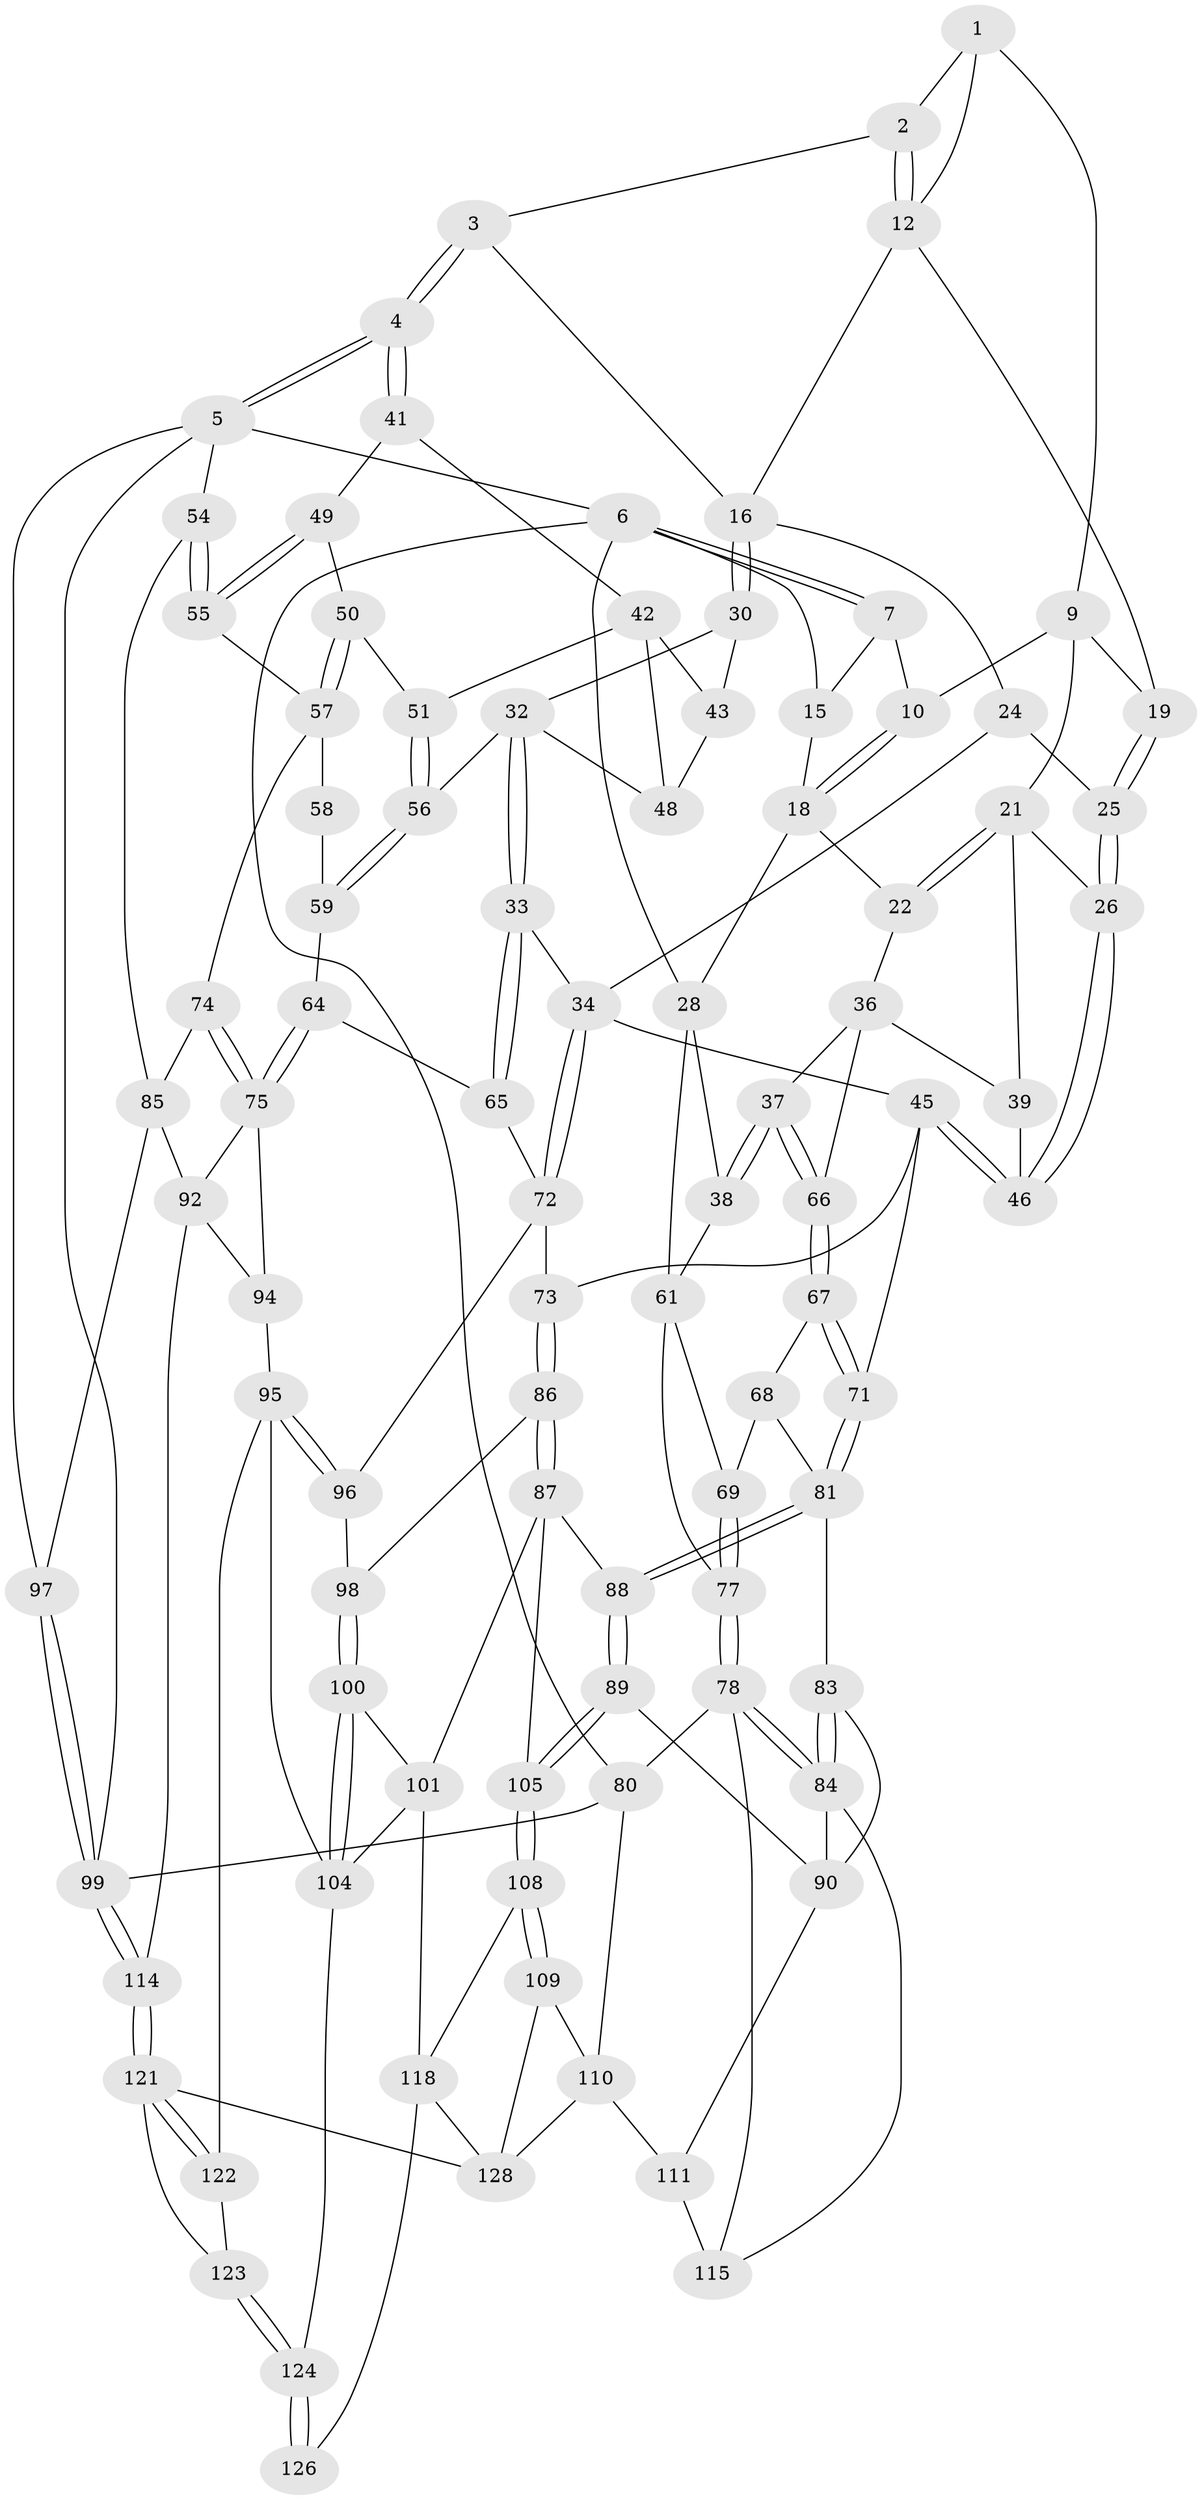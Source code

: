 // Generated by graph-tools (version 1.1) at 2025/52/02/27/25 19:52:41]
// undirected, 91 vertices, 200 edges
graph export_dot {
graph [start="1"]
  node [color=gray90,style=filled];
  1 [pos="+0.2977533232133824+0",super="+8"];
  2 [pos="+0.5134354324933109+0"];
  3 [pos="+0.8281030180488949+0"];
  4 [pos="+1+0"];
  5 [pos="+1+0",super="+53"];
  6 [pos="+0+0",super="+14"];
  7 [pos="+0.2473154671719689+0",super="+11"];
  9 [pos="+0.2264850875923609+0.1062885952763897",super="+20"];
  10 [pos="+0.2217680715342965+0.10706496435603514"];
  12 [pos="+0.4882352756425077+0.0851155840995865",super="+13"];
  15 [pos="+0.05981677957731306+0.05336334397382351"];
  16 [pos="+0.6040394232733782+0.14711764551502632",super="+17"];
  18 [pos="+0.1796017103188863+0.1390537884265378",super="+23"];
  19 [pos="+0.36312053885436607+0.1176219776099977"];
  21 [pos="+0.26460732819896454+0.20960292464389857",super="+27"];
  22 [pos="+0.23054049786286163+0.19684283712198958"];
  24 [pos="+0.4653950903566304+0.1982487041648675"];
  25 [pos="+0.3686481223347198+0.20610500426006134"];
  26 [pos="+0.3606391068926569+0.23313724419569992"];
  28 [pos="+0.10722461279284445+0.27355654652975003",super="+29"];
  30 [pos="+0.6092326864761939+0.15704773506664607",super="+31"];
  32 [pos="+0.6043693432192124+0.3108690709208028",super="+52"];
  33 [pos="+0.5895300635358872+0.3262596068701875"];
  34 [pos="+0.5479310492438613+0.34321837206087147",super="+35"];
  36 [pos="+0.22765380171588062+0.21651200526173187",super="+40"];
  37 [pos="+0.1739638414064272+0.3277049223658241"];
  38 [pos="+0.11435491499063277+0.2963409219681677"];
  39 [pos="+0.23554066465892945+0.331301116788136"];
  41 [pos="+1+0"];
  42 [pos="+0.912878289466913+0.09205711655692055",super="+47"];
  43 [pos="+0.8186670263826534+0.13140014206414274",super="+44"];
  45 [pos="+0.4346005859442124+0.33987006385025553",super="+70"];
  46 [pos="+0.3794983553318629+0.27863320706166655"];
  48 [pos="+0.7672924417186789+0.2663020043876959"];
  49 [pos="+0.9781312046080697+0.2994332300860955"];
  50 [pos="+0.8815507516733719+0.32333293750945813"];
  51 [pos="+0.8631665902832744+0.2747029008154545"];
  54 [pos="+1+0.45445066148047214"];
  55 [pos="+1+0.43076498773077276"];
  56 [pos="+0.7465432456506+0.3510473593182207"];
  57 [pos="+0.8980468151396584+0.38182559493806456",super="+60"];
  58 [pos="+0.8764571811551695+0.38636157010103345"];
  59 [pos="+0.7684216996002737+0.38832445494817336",super="+63"];
  61 [pos="+0.08198188283067817+0.3346901623146295",super="+62"];
  64 [pos="+0.7368492698519157+0.524853716806272"];
  65 [pos="+0.7258849005213585+0.5223739096648605"];
  66 [pos="+0.21684827713039348+0.35410443295450356"];
  67 [pos="+0.2292980921879477+0.386256306267139"];
  68 [pos="+0.05867659797359557+0.46059167494289066"];
  69 [pos="+0.03817164978648526+0.45234864048284346"];
  71 [pos="+0.2644336775091145+0.4361390840741993"];
  72 [pos="+0.5375509846126758+0.4268252976174787",super="+76"];
  73 [pos="+0.38555892687968785+0.5563963097637121"];
  74 [pos="+0.9182434270877837+0.4601986861630474"];
  75 [pos="+0.7818615609137805+0.5634943878010097",super="+93"];
  77 [pos="+0+0.5463558652565208"];
  78 [pos="+0+0.5851720370081245",super="+79"];
  80 [pos="+0+1"];
  81 [pos="+0.18549688323795221+0.5277008385474821",super="+82"];
  83 [pos="+0.09404404439577865+0.5796626633015358"];
  84 [pos="+0+0.6313497918468891",super="+107"];
  85 [pos="+0.9370866350150632+0.5934337840867495",super="+91"];
  86 [pos="+0.3900148292138475+0.5786757972441305"];
  87 [pos="+0.27466937698866195+0.6585461049972389",super="+102"];
  88 [pos="+0.2248458675644718+0.6592709990242797"];
  89 [pos="+0.21509753700974646+0.6674070884427296"];
  90 [pos="+0.15647485049788248+0.6899242918723119",super="+106"];
  92 [pos="+0.845154455885478+0.6619783868219964",super="+113"];
  94 [pos="+0.6431245827513442+0.733961472524025"];
  95 [pos="+0.5969329188405834+0.7251564084066145",super="+103"];
  96 [pos="+0.5463473193585207+0.6246761901293311"];
  97 [pos="+1+0.7401743095597764"];
  98 [pos="+0.44104869093003346+0.613460597072409"];
  99 [pos="+1+1"];
  100 [pos="+0.41806983434957523+0.7207395080249993"];
  101 [pos="+0.3482506496065466+0.7627595539376865",super="+117"];
  104 [pos="+0.48895502864788787+0.8072573231171704",super="+120"];
  105 [pos="+0.2450788527103641+0.8116965900950599"];
  108 [pos="+0.23691086094584157+0.836292085369717"];
  109 [pos="+0.19412192110023507+0.8609233571653322"];
  110 [pos="+0.1610448166964253+0.8580398747063981",super="+130"];
  111 [pos="+0.14241887180768184+0.8415905171159336",super="+112"];
  114 [pos="+0.9569615826890452+1"];
  115 [pos="+0+0.8417845684157587",super="+116"];
  118 [pos="+0.34037579015741887+0.8628495827246875",super="+119"];
  121 [pos="+0.9027863874667881+1",super="+127"];
  122 [pos="+0.569475197203938+0.8609321196616075"];
  123 [pos="+0.45841548508615015+0.9762121818934046"];
  124 [pos="+0.45475099751677617+0.961661515106844",super="+125"];
  126 [pos="+0.35199963658604744+0.8689678271439238"];
  128 [pos="+0.30786768931933295+1",super="+129"];
  1 -- 2;
  1 -- 12;
  1 -- 9;
  2 -- 3;
  2 -- 12;
  2 -- 12;
  3 -- 4;
  3 -- 4;
  3 -- 16;
  4 -- 5;
  4 -- 5;
  4 -- 41;
  4 -- 41;
  5 -- 6;
  5 -- 99;
  5 -- 97;
  5 -- 54;
  6 -- 7;
  6 -- 7;
  6 -- 80;
  6 -- 28;
  6 -- 15;
  7 -- 10;
  7 -- 15;
  9 -- 10;
  9 -- 19;
  9 -- 21;
  10 -- 18;
  10 -- 18;
  12 -- 16;
  12 -- 19;
  15 -- 18;
  16 -- 30;
  16 -- 30;
  16 -- 24;
  18 -- 28;
  18 -- 22;
  19 -- 25;
  19 -- 25;
  21 -- 22;
  21 -- 22;
  21 -- 26;
  21 -- 39;
  22 -- 36;
  24 -- 25;
  24 -- 34;
  25 -- 26;
  25 -- 26;
  26 -- 46;
  26 -- 46;
  28 -- 38;
  28 -- 61;
  30 -- 43 [weight=2];
  30 -- 32;
  32 -- 33;
  32 -- 33;
  32 -- 48;
  32 -- 56;
  33 -- 34;
  33 -- 65;
  33 -- 65;
  34 -- 72;
  34 -- 72;
  34 -- 45;
  36 -- 37;
  36 -- 66;
  36 -- 39;
  37 -- 38;
  37 -- 38;
  37 -- 66;
  37 -- 66;
  38 -- 61;
  39 -- 46;
  41 -- 42;
  41 -- 49;
  42 -- 43;
  42 -- 48;
  42 -- 51;
  43 -- 48;
  45 -- 46;
  45 -- 46;
  45 -- 73;
  45 -- 71;
  49 -- 50;
  49 -- 55;
  49 -- 55;
  50 -- 51;
  50 -- 57;
  50 -- 57;
  51 -- 56;
  51 -- 56;
  54 -- 55;
  54 -- 55;
  54 -- 85;
  55 -- 57;
  56 -- 59;
  56 -- 59;
  57 -- 58;
  57 -- 74;
  58 -- 59 [weight=2];
  59 -- 64;
  61 -- 69;
  61 -- 77;
  64 -- 65;
  64 -- 75;
  64 -- 75;
  65 -- 72;
  66 -- 67;
  66 -- 67;
  67 -- 68;
  67 -- 71;
  67 -- 71;
  68 -- 69;
  68 -- 81;
  69 -- 77;
  69 -- 77;
  71 -- 81;
  71 -- 81;
  72 -- 73;
  72 -- 96;
  73 -- 86;
  73 -- 86;
  74 -- 75;
  74 -- 75;
  74 -- 85;
  75 -- 92;
  75 -- 94;
  77 -- 78;
  77 -- 78;
  78 -- 84;
  78 -- 84;
  78 -- 80;
  78 -- 115;
  80 -- 99;
  80 -- 110;
  81 -- 88;
  81 -- 88;
  81 -- 83;
  83 -- 84;
  83 -- 84;
  83 -- 90;
  84 -- 115;
  84 -- 90;
  85 -- 97;
  85 -- 92;
  86 -- 87;
  86 -- 87;
  86 -- 98;
  87 -- 88;
  87 -- 105;
  87 -- 101;
  88 -- 89;
  88 -- 89;
  89 -- 90;
  89 -- 105;
  89 -- 105;
  90 -- 111;
  92 -- 114;
  92 -- 94;
  94 -- 95;
  95 -- 96;
  95 -- 96;
  95 -- 104;
  95 -- 122;
  96 -- 98;
  97 -- 99;
  97 -- 99;
  98 -- 100;
  98 -- 100;
  99 -- 114;
  99 -- 114;
  100 -- 101;
  100 -- 104;
  100 -- 104;
  101 -- 104;
  101 -- 118;
  104 -- 124;
  105 -- 108;
  105 -- 108;
  108 -- 109;
  108 -- 109;
  108 -- 118;
  109 -- 110;
  109 -- 128;
  110 -- 111;
  110 -- 128;
  111 -- 115 [weight=2];
  114 -- 121;
  114 -- 121;
  118 -- 126;
  118 -- 128;
  121 -- 122;
  121 -- 122;
  121 -- 128;
  121 -- 123;
  122 -- 123;
  123 -- 124;
  123 -- 124;
  124 -- 126 [weight=2];
  124 -- 126;
}
